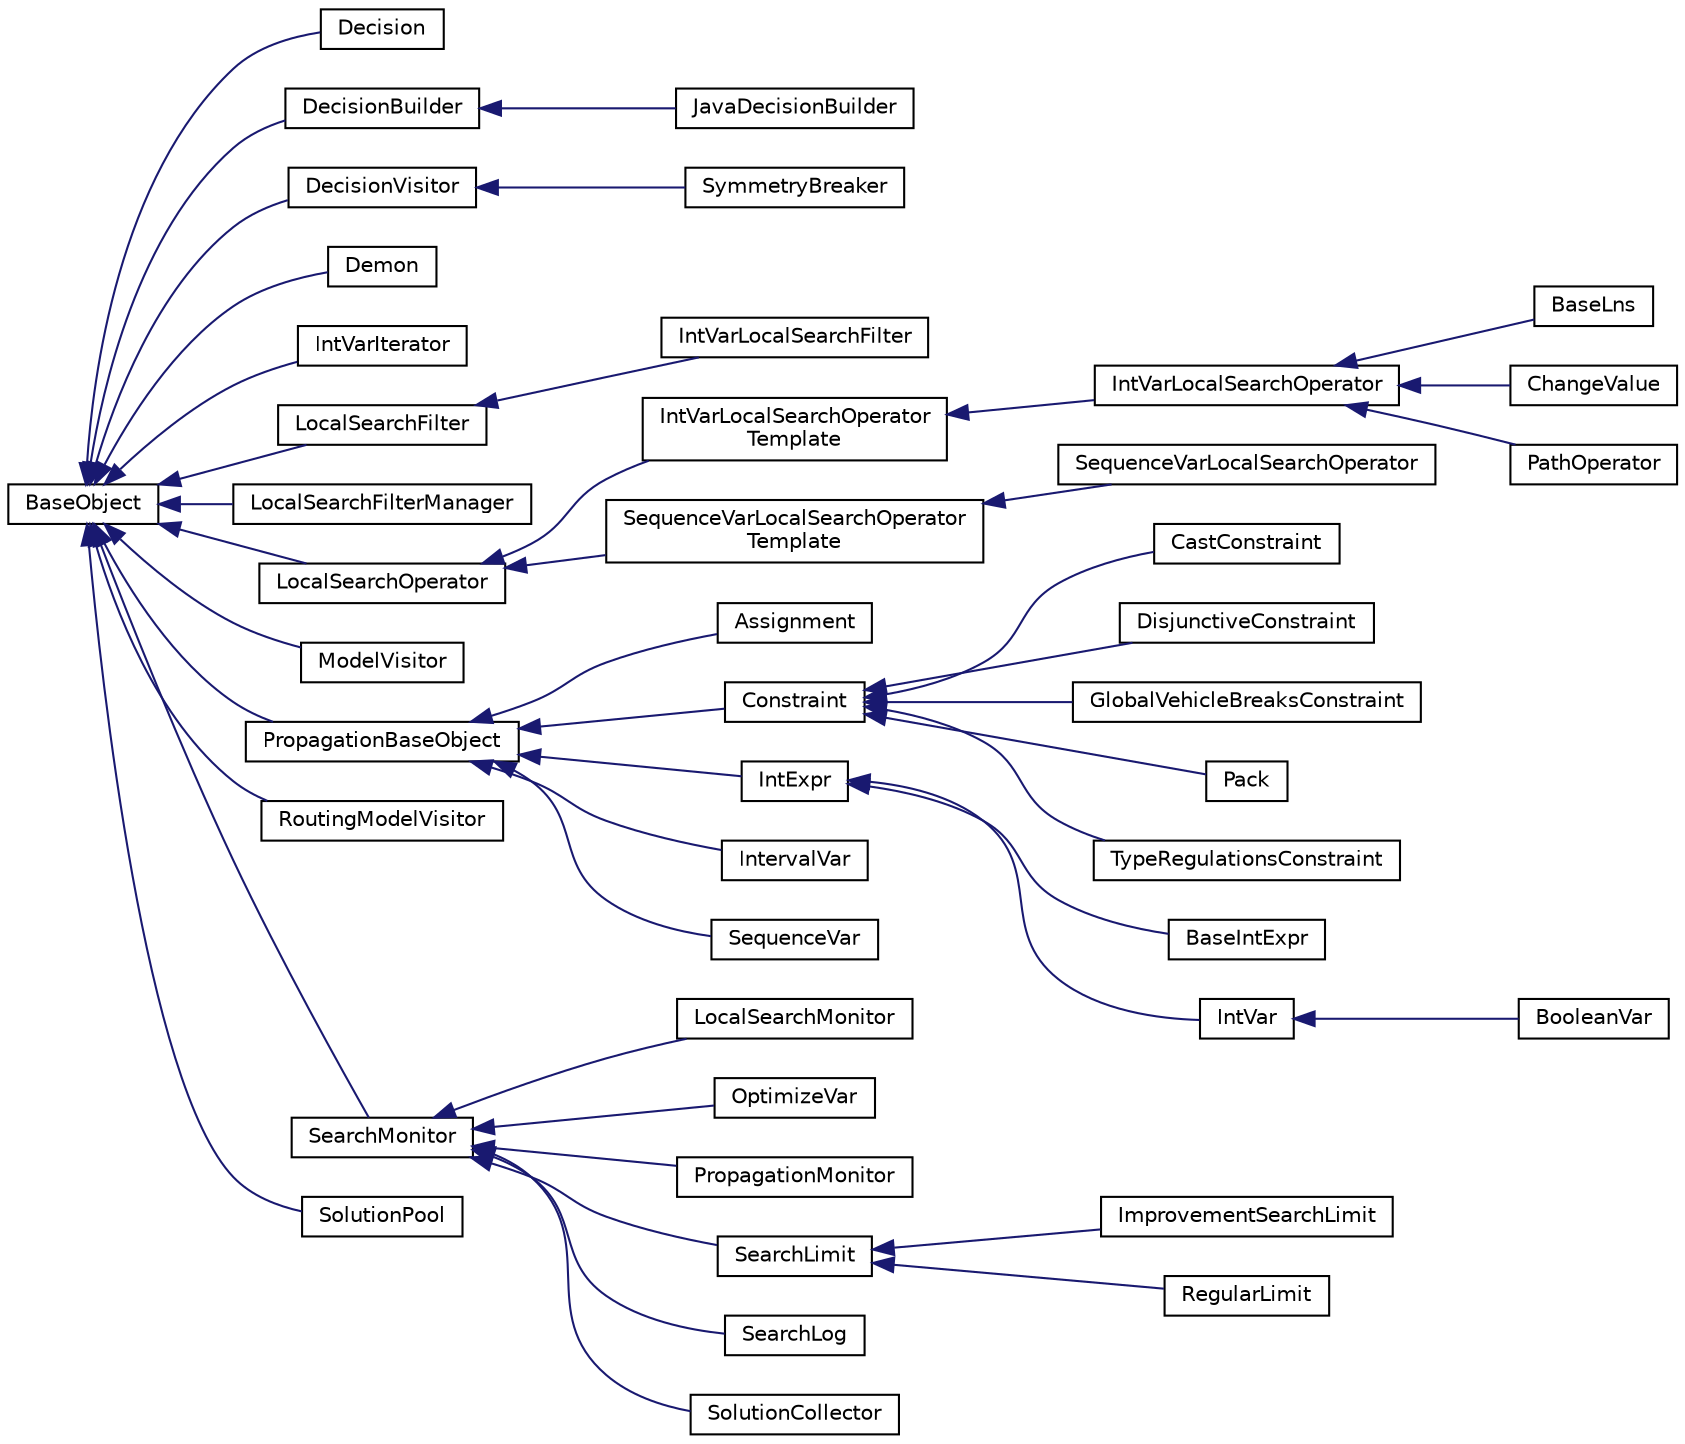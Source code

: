 digraph "Graphical Class Hierarchy"
{
 // LATEX_PDF_SIZE
  edge [fontname="Helvetica",fontsize="10",labelfontname="Helvetica",labelfontsize="10"];
  node [fontname="Helvetica",fontsize="10",shape=record];
  rankdir="LR";
  Node0 [label="BaseObject",height=0.2,width=0.4,color="black", fillcolor="white", style="filled",URL="$classcom_1_1google_1_1ortools_1_1constraintsolver_1_1BaseObject.html",tooltip="A BaseObject is the root of all reversibly allocated objects."];
  Node0 -> Node1 [dir="back",color="midnightblue",fontsize="10",style="solid",fontname="Helvetica"];
  Node1 [label="Decision",height=0.2,width=0.4,color="black", fillcolor="white", style="filled",URL="$classcom_1_1google_1_1ortools_1_1constraintsolver_1_1Decision.html",tooltip="A Decision represents a choice point in the search tree."];
  Node0 -> Node2 [dir="back",color="midnightblue",fontsize="10",style="solid",fontname="Helvetica"];
  Node2 [label="DecisionBuilder",height=0.2,width=0.4,color="black", fillcolor="white", style="filled",URL="$classcom_1_1google_1_1ortools_1_1constraintsolver_1_1DecisionBuilder.html",tooltip="A DecisionBuilder is responsible for creating the search tree."];
  Node2 -> Node3 [dir="back",color="midnightblue",fontsize="10",style="solid",fontname="Helvetica"];
  Node3 [label="JavaDecisionBuilder",height=0.2,width=0.4,color="black", fillcolor="white", style="filled",URL="$classcom_1_1google_1_1ortools_1_1constraintsolver_1_1JavaDecisionBuilder.html",tooltip="This class acts as a intermediate step between a c++ decision builder and a java one."];
  Node0 -> Node4 [dir="back",color="midnightblue",fontsize="10",style="solid",fontname="Helvetica"];
  Node4 [label="DecisionVisitor",height=0.2,width=0.4,color="black", fillcolor="white", style="filled",URL="$classcom_1_1google_1_1ortools_1_1constraintsolver_1_1DecisionVisitor.html",tooltip="A DecisionVisitor is used to inspect a decision."];
  Node4 -> Node5 [dir="back",color="midnightblue",fontsize="10",style="solid",fontname="Helvetica"];
  Node5 [label="SymmetryBreaker",height=0.2,width=0.4,color="black", fillcolor="white", style="filled",URL="$classcom_1_1google_1_1ortools_1_1constraintsolver_1_1SymmetryBreaker.html",tooltip="A symmetry breaker is an object that will visit a decision and  create the 'symmetrical' decision in ..."];
  Node0 -> Node6 [dir="back",color="midnightblue",fontsize="10",style="solid",fontname="Helvetica"];
  Node6 [label="Demon",height=0.2,width=0.4,color="black", fillcolor="white", style="filled",URL="$classcom_1_1google_1_1ortools_1_1constraintsolver_1_1Demon.html",tooltip="A Demon is the base element of a propagation queue."];
  Node0 -> Node7 [dir="back",color="midnightblue",fontsize="10",style="solid",fontname="Helvetica"];
  Node7 [label="IntVarIterator",height=0.2,width=0.4,color="black", fillcolor="white", style="filled",URL="$classcom_1_1google_1_1ortools_1_1constraintsolver_1_1IntVarIterator.html",tooltip="The class Iterator has two direct subclasses."];
  Node0 -> Node8 [dir="back",color="midnightblue",fontsize="10",style="solid",fontname="Helvetica"];
  Node8 [label="LocalSearchFilter",height=0.2,width=0.4,color="black", fillcolor="white", style="filled",URL="$classcom_1_1google_1_1ortools_1_1constraintsolver_1_1LocalSearchFilter.html",tooltip="Classes to which this template function can be applied to as of 04/2014."];
  Node8 -> Node9 [dir="back",color="midnightblue",fontsize="10",style="solid",fontname="Helvetica"];
  Node9 [label="IntVarLocalSearchFilter",height=0.2,width=0.4,color="black", fillcolor="white", style="filled",URL="$classcom_1_1google_1_1ortools_1_1constraintsolver_1_1IntVarLocalSearchFilter.html",tooltip=" "];
  Node0 -> Node10 [dir="back",color="midnightblue",fontsize="10",style="solid",fontname="Helvetica"];
  Node10 [label="LocalSearchFilterManager",height=0.2,width=0.4,color="black", fillcolor="white", style="filled",URL="$classcom_1_1google_1_1ortools_1_1constraintsolver_1_1LocalSearchFilterManager.html",tooltip="Filter manager: when a move is made, filters are executed to decide whether  the solution is feasible..."];
  Node0 -> Node11 [dir="back",color="midnightblue",fontsize="10",style="solid",fontname="Helvetica"];
  Node11 [label="LocalSearchOperator",height=0.2,width=0.4,color="black", fillcolor="white", style="filled",URL="$classcom_1_1google_1_1ortools_1_1constraintsolver_1_1LocalSearchOperator.html",tooltip="This class represent a reversible FIFO structure."];
  Node11 -> Node12 [dir="back",color="midnightblue",fontsize="10",style="solid",fontname="Helvetica"];
  Node12 [label="IntVarLocalSearchOperator\lTemplate",height=0.2,width=0.4,color="black", fillcolor="white", style="filled",URL="$classcom_1_1google_1_1ortools_1_1constraintsolver_1_1IntVarLocalSearchOperatorTemplate.html",tooltip="Base operator class for operators manipulating variables."];
  Node12 -> Node13 [dir="back",color="midnightblue",fontsize="10",style="solid",fontname="Helvetica"];
  Node13 [label="IntVarLocalSearchOperator",height=0.2,width=0.4,color="black", fillcolor="white", style="filled",URL="$classcom_1_1google_1_1ortools_1_1constraintsolver_1_1IntVarLocalSearchOperator.html",tooltip=" "];
  Node13 -> Node14 [dir="back",color="midnightblue",fontsize="10",style="solid",fontname="Helvetica"];
  Node14 [label="BaseLns",height=0.2,width=0.4,color="black", fillcolor="white", style="filled",URL="$classcom_1_1google_1_1ortools_1_1constraintsolver_1_1BaseLns.html",tooltip="This is the base class for building an Lns operator."];
  Node13 -> Node15 [dir="back",color="midnightblue",fontsize="10",style="solid",fontname="Helvetica"];
  Node15 [label="ChangeValue",height=0.2,width=0.4,color="black", fillcolor="white", style="filled",URL="$classcom_1_1google_1_1ortools_1_1constraintsolver_1_1ChangeValue.html",tooltip="Defines operators which change the value of variables;  each neighbor corresponds to one modified var..."];
  Node13 -> Node16 [dir="back",color="midnightblue",fontsize="10",style="solid",fontname="Helvetica"];
  Node16 [label="PathOperator",height=0.2,width=0.4,color="black", fillcolor="white", style="filled",URL="$classcom_1_1google_1_1ortools_1_1constraintsolver_1_1PathOperator.html",tooltip="Base class of the local search operators dedicated to path modifications  (a path is a set of nodes l..."];
  Node11 -> Node17 [dir="back",color="midnightblue",fontsize="10",style="solid",fontname="Helvetica"];
  Node17 [label="SequenceVarLocalSearchOperator\lTemplate",height=0.2,width=0.4,color="black", fillcolor="white", style="filled",URL="$classcom_1_1google_1_1ortools_1_1constraintsolver_1_1SequenceVarLocalSearchOperatorTemplate.html",tooltip="Base operator class for operators manipulating variables."];
  Node17 -> Node18 [dir="back",color="midnightblue",fontsize="10",style="solid",fontname="Helvetica"];
  Node18 [label="SequenceVarLocalSearchOperator",height=0.2,width=0.4,color="black", fillcolor="white", style="filled",URL="$classcom_1_1google_1_1ortools_1_1constraintsolver_1_1SequenceVarLocalSearchOperator.html",tooltip=" "];
  Node0 -> Node19 [dir="back",color="midnightblue",fontsize="10",style="solid",fontname="Helvetica"];
  Node19 [label="ModelVisitor",height=0.2,width=0.4,color="black", fillcolor="white", style="filled",URL="$classcom_1_1google_1_1ortools_1_1constraintsolver_1_1ModelVisitor.html",tooltip="Model visitor."];
  Node0 -> Node20 [dir="back",color="midnightblue",fontsize="10",style="solid",fontname="Helvetica"];
  Node20 [label="PropagationBaseObject",height=0.2,width=0.4,color="black", fillcolor="white", style="filled",URL="$classcom_1_1google_1_1ortools_1_1constraintsolver_1_1PropagationBaseObject.html",tooltip="NOLINT  The PropagationBaseObject is a subclass of BaseObject that is also  friend to the Solver clas..."];
  Node20 -> Node21 [dir="back",color="midnightblue",fontsize="10",style="solid",fontname="Helvetica"];
  Node21 [label="Assignment",height=0.2,width=0.4,color="black", fillcolor="white", style="filled",URL="$classcom_1_1google_1_1ortools_1_1constraintsolver_1_1Assignment.html",tooltip="An Assignment is a variable -> domains mapping, used  to report solutions to the user."];
  Node20 -> Node22 [dir="back",color="midnightblue",fontsize="10",style="solid",fontname="Helvetica"];
  Node22 [label="Constraint",height=0.2,width=0.4,color="black", fillcolor="white", style="filled",URL="$classcom_1_1google_1_1ortools_1_1constraintsolver_1_1Constraint.html",tooltip="A constraint is the main modeling object."];
  Node22 -> Node23 [dir="back",color="midnightblue",fontsize="10",style="solid",fontname="Helvetica"];
  Node23 [label="CastConstraint",height=0.2,width=0.4,color="black", fillcolor="white", style="filled",URL="$classcom_1_1google_1_1ortools_1_1constraintsolver_1_1CastConstraint.html",tooltip="Cast constraints are special channeling constraints designed  to keep a variable in sync with an expr..."];
  Node22 -> Node24 [dir="back",color="midnightblue",fontsize="10",style="solid",fontname="Helvetica"];
  Node24 [label="DisjunctiveConstraint",height=0.2,width=0.4,color="black", fillcolor="white", style="filled",URL="$classcom_1_1google_1_1ortools_1_1constraintsolver_1_1DisjunctiveConstraint.html",tooltip=" "];
  Node22 -> Node25 [dir="back",color="midnightblue",fontsize="10",style="solid",fontname="Helvetica"];
  Node25 [label="GlobalVehicleBreaksConstraint",height=0.2,width=0.4,color="black", fillcolor="white", style="filled",URL="$classcom_1_1google_1_1ortools_1_1constraintsolver_1_1GlobalVehicleBreaksConstraint.html",tooltip="GlobalVehicleBreaksConstraint ensures breaks constraints are enforced on  all vehicles in the dimensi..."];
  Node22 -> Node26 [dir="back",color="midnightblue",fontsize="10",style="solid",fontname="Helvetica"];
  Node26 [label="Pack",height=0.2,width=0.4,color="black", fillcolor="white", style="filled",URL="$classcom_1_1google_1_1ortools_1_1constraintsolver_1_1Pack.html",tooltip=" "];
  Node22 -> Node27 [dir="back",color="midnightblue",fontsize="10",style="solid",fontname="Helvetica"];
  Node27 [label="TypeRegulationsConstraint",height=0.2,width=0.4,color="black", fillcolor="white", style="filled",URL="$classcom_1_1google_1_1ortools_1_1constraintsolver_1_1TypeRegulationsConstraint.html",tooltip="The following constraint ensures that incompatibilities and requirements  between types are respected..."];
  Node20 -> Node28 [dir="back",color="midnightblue",fontsize="10",style="solid",fontname="Helvetica"];
  Node28 [label="IntExpr",height=0.2,width=0.4,color="black", fillcolor="white", style="filled",URL="$classcom_1_1google_1_1ortools_1_1constraintsolver_1_1IntExpr.html",tooltip="The class IntExpr is the base of all integer expressions in  constraint programming."];
  Node28 -> Node29 [dir="back",color="midnightblue",fontsize="10",style="solid",fontname="Helvetica"];
  Node29 [label="BaseIntExpr",height=0.2,width=0.4,color="black", fillcolor="white", style="filled",URL="$classcom_1_1google_1_1ortools_1_1constraintsolver_1_1BaseIntExpr.html",tooltip=" "];
  Node28 -> Node30 [dir="back",color="midnightblue",fontsize="10",style="solid",fontname="Helvetica"];
  Node30 [label="IntVar",height=0.2,width=0.4,color="black", fillcolor="white", style="filled",URL="$classcom_1_1google_1_1ortools_1_1constraintsolver_1_1IntVar.html",tooltip="The class IntVar is a subset of IntExpr."];
  Node30 -> Node31 [dir="back",color="midnightblue",fontsize="10",style="solid",fontname="Helvetica"];
  Node31 [label="BooleanVar",height=0.2,width=0.4,color="black", fillcolor="white", style="filled",URL="$classcom_1_1google_1_1ortools_1_1constraintsolver_1_1BooleanVar.html",tooltip=" "];
  Node20 -> Node32 [dir="back",color="midnightblue",fontsize="10",style="solid",fontname="Helvetica"];
  Node32 [label="IntervalVar",height=0.2,width=0.4,color="black", fillcolor="white", style="filled",URL="$classcom_1_1google_1_1ortools_1_1constraintsolver_1_1IntervalVar.html",tooltip="Interval variables are often used in scheduling."];
  Node20 -> Node33 [dir="back",color="midnightblue",fontsize="10",style="solid",fontname="Helvetica"];
  Node33 [label="SequenceVar",height=0.2,width=0.4,color="black", fillcolor="white", style="filled",URL="$classcom_1_1google_1_1ortools_1_1constraintsolver_1_1SequenceVar.html",tooltip="A sequence variable is a variable whose domain is a set of possible  orderings of the interval variab..."];
  Node0 -> Node34 [dir="back",color="midnightblue",fontsize="10",style="solid",fontname="Helvetica"];
  Node34 [label="RoutingModelVisitor",height=0.2,width=0.4,color="black", fillcolor="white", style="filled",URL="$classcom_1_1google_1_1ortools_1_1constraintsolver_1_1RoutingModelVisitor.html",tooltip="Routing model visitor."];
  Node0 -> Node35 [dir="back",color="midnightblue",fontsize="10",style="solid",fontname="Helvetica"];
  Node35 [label="SearchMonitor",height=0.2,width=0.4,color="black", fillcolor="white", style="filled",URL="$classcom_1_1google_1_1ortools_1_1constraintsolver_1_1SearchMonitor.html",tooltip="A search monitor is a simple set of callbacks to monitor all search events."];
  Node35 -> Node36 [dir="back",color="midnightblue",fontsize="10",style="solid",fontname="Helvetica"];
  Node36 [label="LocalSearchMonitor",height=0.2,width=0.4,color="black", fillcolor="white", style="filled",URL="$classcom_1_1google_1_1ortools_1_1constraintsolver_1_1LocalSearchMonitor.html",tooltip=" "];
  Node35 -> Node37 [dir="back",color="midnightblue",fontsize="10",style="solid",fontname="Helvetica"];
  Node37 [label="OptimizeVar",height=0.2,width=0.4,color="black", fillcolor="white", style="filled",URL="$classcom_1_1google_1_1ortools_1_1constraintsolver_1_1OptimizeVar.html",tooltip="This class encapsulates an objective."];
  Node35 -> Node38 [dir="back",color="midnightblue",fontsize="10",style="solid",fontname="Helvetica"];
  Node38 [label="PropagationMonitor",height=0.2,width=0.4,color="black", fillcolor="white", style="filled",URL="$classcom_1_1google_1_1ortools_1_1constraintsolver_1_1PropagationMonitor.html",tooltip=" "];
  Node35 -> Node39 [dir="back",color="midnightblue",fontsize="10",style="solid",fontname="Helvetica"];
  Node39 [label="SearchLimit",height=0.2,width=0.4,color="black", fillcolor="white", style="filled",URL="$classcom_1_1google_1_1ortools_1_1constraintsolver_1_1SearchLimit.html",tooltip="Base class of all search limits."];
  Node39 -> Node40 [dir="back",color="midnightblue",fontsize="10",style="solid",fontname="Helvetica"];
  Node40 [label="ImprovementSearchLimit",height=0.2,width=0.4,color="black", fillcolor="white", style="filled",URL="$classcom_1_1google_1_1ortools_1_1constraintsolver_1_1ImprovementSearchLimit.html",tooltip=" "];
  Node39 -> Node41 [dir="back",color="midnightblue",fontsize="10",style="solid",fontname="Helvetica"];
  Node41 [label="RegularLimit",height=0.2,width=0.4,color="black", fillcolor="white", style="filled",URL="$classcom_1_1google_1_1ortools_1_1constraintsolver_1_1RegularLimit.html",tooltip="Usual limit based on wall_time, number of explored branches and  number of failures in the search tre..."];
  Node35 -> Node42 [dir="back",color="midnightblue",fontsize="10",style="solid",fontname="Helvetica"];
  Node42 [label="SearchLog",height=0.2,width=0.4,color="black", fillcolor="white", style="filled",URL="$classcom_1_1google_1_1ortools_1_1constraintsolver_1_1SearchLog.html",tooltip="The base class of all search logs that periodically outputs information when  the search is running."];
  Node35 -> Node43 [dir="back",color="midnightblue",fontsize="10",style="solid",fontname="Helvetica"];
  Node43 [label="SolutionCollector",height=0.2,width=0.4,color="black", fillcolor="white", style="filled",URL="$classcom_1_1google_1_1ortools_1_1constraintsolver_1_1SolutionCollector.html",tooltip="This class is the root class of all solution collectors."];
  Node0 -> Node44 [dir="back",color="midnightblue",fontsize="10",style="solid",fontname="Helvetica"];
  Node44 [label="SolutionPool",height=0.2,width=0.4,color="black", fillcolor="white", style="filled",URL="$classcom_1_1google_1_1ortools_1_1constraintsolver_1_1SolutionPool.html",tooltip="This class is used to manage a pool of solutions."];
}
